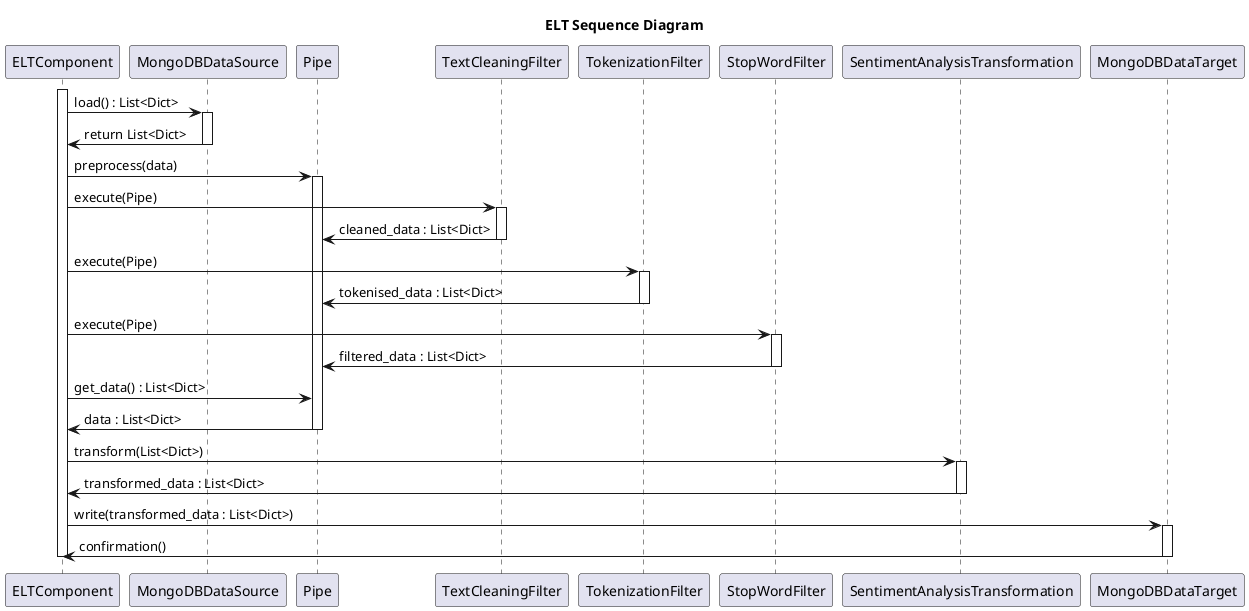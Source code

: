 @startuml ELT Sequence Diagram
title ELT Sequence Diagram

participant "ELTComponent" as ELT
participant "MongoDBDataSource" as MongoSource
participant "Pipe" as Pipe
participant "TextCleaningFilter" as CleanFilter
participant "TokenizationFilter" as TokenFilter
participant "StopWordFilter" as StopFilter
participant "SentimentAnalysisTransformation" as SentimentTransform
participant "MongoDBDataTarget" as MongoTarget

activate ELT
ELT -> MongoSource : load() : List<Dict>
activate MongoSource
MongoSource -> ELT : return List<Dict>
deactivate MongoSource

ELT -> Pipe : preprocess(data)
activate Pipe
ELT -> CleanFilter : execute(Pipe)
activate CleanFilter
CleanFilter -> Pipe : cleaned_data : List<Dict>
deactivate CleanFilter

ELT -> TokenFilter : execute(Pipe)
activate TokenFilter
TokenFilter -> Pipe : tokenised_data : List<Dict>
deactivate TokenFilter

ELT -> StopFilter : execute(Pipe)
activate StopFilter
StopFilter -> Pipe : filtered_data : List<Dict>
deactivate StopFilter

ELT -> Pipe : get_data() : List<Dict>
Pipe -> ELT : data : List<Dict>
deactivate Pipe

ELT -> SentimentTransform : transform(List<Dict>)
activate SentimentTransform
SentimentTransform -> ELT : transformed_data : List<Dict>
deactivate SentimentTransform

ELT -> MongoTarget : write(transformed_data : List<Dict>)
activate MongoTarget
MongoTarget -> ELT : confirmation()
deactivate MongoTarget

deactivate ELT

@enduml
